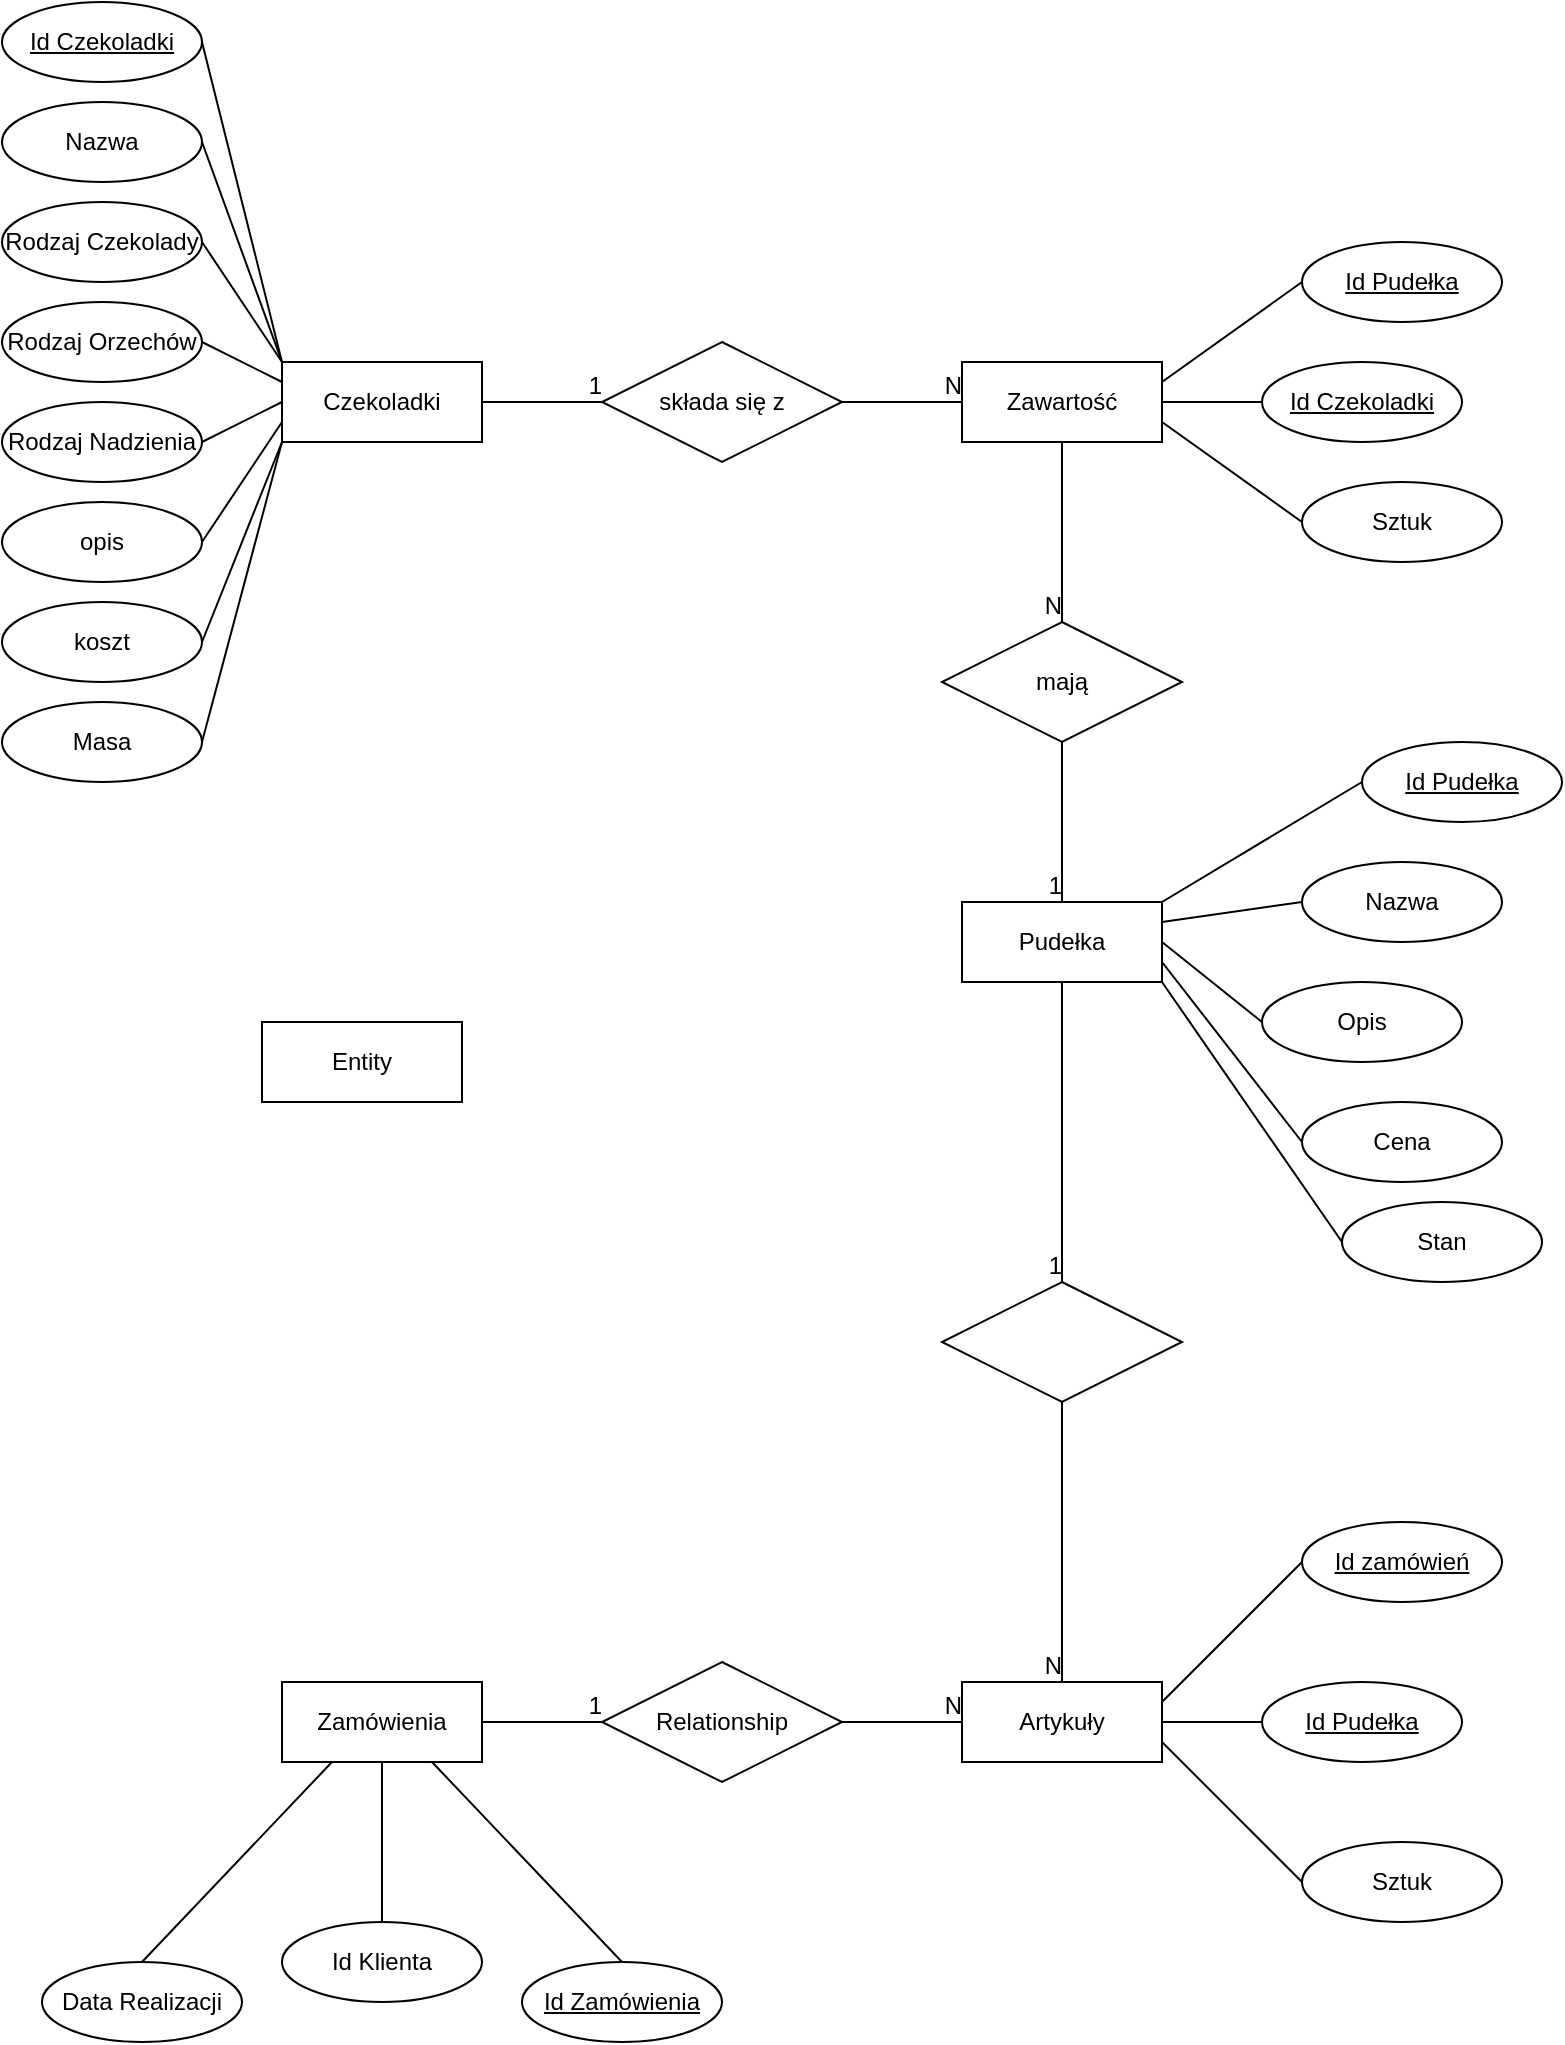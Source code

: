 <mxfile version="17.1.3" type="github">
  <diagram id="jeSzi_7MiTkpFdLR8jUt" name="Page-1">
    <mxGraphModel dx="1221" dy="672" grid="1" gridSize="10" guides="1" tooltips="1" connect="1" arrows="1" fold="1" page="1" pageScale="1" pageWidth="827" pageHeight="1169" math="0" shadow="0">
      <root>
        <mxCell id="0" />
        <mxCell id="1" parent="0" />
        <mxCell id="7sbzueY7cJxux6732NlM-1" value="Id Czekoladki" style="ellipse;whiteSpace=wrap;html=1;align=center;fontStyle=4;" parent="1" vertex="1">
          <mxGeometry x="20" y="40" width="100" height="40" as="geometry" />
        </mxCell>
        <mxCell id="7sbzueY7cJxux6732NlM-2" value="Nazwa" style="ellipse;whiteSpace=wrap;html=1;align=center;" parent="1" vertex="1">
          <mxGeometry x="20" y="90" width="100" height="40" as="geometry" />
        </mxCell>
        <mxCell id="7sbzueY7cJxux6732NlM-3" value="Rodzaj Czekolady" style="ellipse;whiteSpace=wrap;html=1;align=center;" parent="1" vertex="1">
          <mxGeometry x="20" y="140" width="100" height="40" as="geometry" />
        </mxCell>
        <mxCell id="7sbzueY7cJxux6732NlM-4" value="Rodzaj Orzechów" style="ellipse;whiteSpace=wrap;html=1;align=center;" parent="1" vertex="1">
          <mxGeometry x="20" y="190" width="100" height="40" as="geometry" />
        </mxCell>
        <mxCell id="7sbzueY7cJxux6732NlM-7" value="Rodzaj Nadzienia" style="ellipse;whiteSpace=wrap;html=1;align=center;" parent="1" vertex="1">
          <mxGeometry x="20" y="240" width="100" height="40" as="geometry" />
        </mxCell>
        <mxCell id="7sbzueY7cJxux6732NlM-8" value="opis" style="ellipse;whiteSpace=wrap;html=1;align=center;" parent="1" vertex="1">
          <mxGeometry x="20" y="290" width="100" height="40" as="geometry" />
        </mxCell>
        <mxCell id="7sbzueY7cJxux6732NlM-9" value="koszt" style="ellipse;whiteSpace=wrap;html=1;align=center;" parent="1" vertex="1">
          <mxGeometry x="20" y="340" width="100" height="40" as="geometry" />
        </mxCell>
        <mxCell id="7sbzueY7cJxux6732NlM-10" value="Masa" style="ellipse;whiteSpace=wrap;html=1;align=center;" parent="1" vertex="1">
          <mxGeometry x="20" y="390" width="100" height="40" as="geometry" />
        </mxCell>
        <mxCell id="7sbzueY7cJxux6732NlM-11" value="Czekoladki" style="whiteSpace=wrap;html=1;align=center;" parent="1" vertex="1">
          <mxGeometry x="160" y="220" width="100" height="40" as="geometry" />
        </mxCell>
        <mxCell id="7sbzueY7cJxux6732NlM-17" value="składa się z" style="shape=rhombus;perimeter=rhombusPerimeter;whiteSpace=wrap;html=1;align=center;" parent="1" vertex="1">
          <mxGeometry x="320" y="210" width="120" height="60" as="geometry" />
        </mxCell>
        <mxCell id="7sbzueY7cJxux6732NlM-18" value="Zawartość" style="whiteSpace=wrap;html=1;align=center;" parent="1" vertex="1">
          <mxGeometry x="500" y="220" width="100" height="40" as="geometry" />
        </mxCell>
        <mxCell id="7sbzueY7cJxux6732NlM-19" value="Id Pudełka" style="ellipse;whiteSpace=wrap;html=1;align=center;fontStyle=4;" parent="1" vertex="1">
          <mxGeometry x="670" y="160" width="100" height="40" as="geometry" />
        </mxCell>
        <mxCell id="7sbzueY7cJxux6732NlM-20" value="Id Czekoladki" style="ellipse;whiteSpace=wrap;html=1;align=center;fontStyle=4;" parent="1" vertex="1">
          <mxGeometry x="650" y="220" width="100" height="40" as="geometry" />
        </mxCell>
        <mxCell id="7sbzueY7cJxux6732NlM-21" value="" style="endArrow=none;html=1;rounded=0;exitX=1;exitY=0.5;exitDx=0;exitDy=0;entryX=0;entryY=0.5;entryDx=0;entryDy=0;" parent="1" source="7sbzueY7cJxux6732NlM-11" target="7sbzueY7cJxux6732NlM-17" edge="1">
          <mxGeometry relative="1" as="geometry">
            <mxPoint x="254" y="280" as="sourcePoint" />
            <mxPoint x="414" y="280" as="targetPoint" />
          </mxGeometry>
        </mxCell>
        <mxCell id="7sbzueY7cJxux6732NlM-22" value="1" style="resizable=0;html=1;align=right;verticalAlign=bottom;" parent="7sbzueY7cJxux6732NlM-21" connectable="0" vertex="1">
          <mxGeometry x="1" relative="1" as="geometry" />
        </mxCell>
        <mxCell id="7sbzueY7cJxux6732NlM-23" value="" style="endArrow=none;html=1;rounded=0;exitX=1;exitY=0.5;exitDx=0;exitDy=0;entryX=0;entryY=0;entryDx=0;entryDy=0;" parent="1" source="7sbzueY7cJxux6732NlM-1" target="7sbzueY7cJxux6732NlM-11" edge="1">
          <mxGeometry relative="1" as="geometry">
            <mxPoint x="130" y="189" as="sourcePoint" />
            <mxPoint x="270" y="189" as="targetPoint" />
          </mxGeometry>
        </mxCell>
        <mxCell id="7sbzueY7cJxux6732NlM-24" value="" style="endArrow=none;html=1;rounded=0;exitX=1;exitY=0.5;exitDx=0;exitDy=0;entryX=0;entryY=0;entryDx=0;entryDy=0;" parent="1" source="7sbzueY7cJxux6732NlM-2" target="7sbzueY7cJxux6732NlM-11" edge="1">
          <mxGeometry relative="1" as="geometry">
            <mxPoint x="130" y="200" as="sourcePoint" />
            <mxPoint x="290" y="200" as="targetPoint" />
          </mxGeometry>
        </mxCell>
        <mxCell id="7sbzueY7cJxux6732NlM-25" value="" style="endArrow=none;html=1;rounded=0;exitX=1;exitY=0.5;exitDx=0;exitDy=0;entryX=0;entryY=0;entryDx=0;entryDy=0;" parent="1" source="7sbzueY7cJxux6732NlM-3" target="7sbzueY7cJxux6732NlM-11" edge="1">
          <mxGeometry relative="1" as="geometry">
            <mxPoint x="120" y="290" as="sourcePoint" />
            <mxPoint x="280" y="290" as="targetPoint" />
          </mxGeometry>
        </mxCell>
        <mxCell id="7sbzueY7cJxux6732NlM-26" value="" style="endArrow=none;html=1;rounded=0;exitX=1;exitY=0.5;exitDx=0;exitDy=0;entryX=0;entryY=0.25;entryDx=0;entryDy=0;" parent="1" source="7sbzueY7cJxux6732NlM-4" target="7sbzueY7cJxux6732NlM-11" edge="1">
          <mxGeometry relative="1" as="geometry">
            <mxPoint x="150" y="309" as="sourcePoint" />
            <mxPoint x="310" y="309" as="targetPoint" />
          </mxGeometry>
        </mxCell>
        <mxCell id="7sbzueY7cJxux6732NlM-27" value="" style="endArrow=none;html=1;rounded=0;exitX=1;exitY=0.5;exitDx=0;exitDy=0;entryX=0;entryY=0.5;entryDx=0;entryDy=0;" parent="1" source="7sbzueY7cJxux6732NlM-7" target="7sbzueY7cJxux6732NlM-11" edge="1">
          <mxGeometry relative="1" as="geometry">
            <mxPoint x="190" y="320" as="sourcePoint" />
            <mxPoint x="350" y="320" as="targetPoint" />
          </mxGeometry>
        </mxCell>
        <mxCell id="7sbzueY7cJxux6732NlM-28" value="" style="endArrow=none;html=1;rounded=0;exitX=1;exitY=0.5;exitDx=0;exitDy=0;entryX=0;entryY=0.75;entryDx=0;entryDy=0;" parent="1" source="7sbzueY7cJxux6732NlM-8" target="7sbzueY7cJxux6732NlM-11" edge="1">
          <mxGeometry relative="1" as="geometry">
            <mxPoint x="140" y="320" as="sourcePoint" />
            <mxPoint x="300" y="320" as="targetPoint" />
          </mxGeometry>
        </mxCell>
        <mxCell id="7sbzueY7cJxux6732NlM-29" value="" style="endArrow=none;html=1;rounded=0;exitX=1;exitY=0.5;exitDx=0;exitDy=0;entryX=0;entryY=1;entryDx=0;entryDy=0;" parent="1" source="7sbzueY7cJxux6732NlM-9" target="7sbzueY7cJxux6732NlM-11" edge="1">
          <mxGeometry relative="1" as="geometry">
            <mxPoint x="180" y="350" as="sourcePoint" />
            <mxPoint x="340" y="350" as="targetPoint" />
          </mxGeometry>
        </mxCell>
        <mxCell id="7sbzueY7cJxux6732NlM-31" value="" style="endArrow=none;html=1;rounded=0;exitX=1;exitY=0.5;exitDx=0;exitDy=0;entryX=0;entryY=1;entryDx=0;entryDy=0;" parent="1" source="7sbzueY7cJxux6732NlM-10" target="7sbzueY7cJxux6732NlM-11" edge="1">
          <mxGeometry relative="1" as="geometry">
            <mxPoint x="140" y="380" as="sourcePoint" />
            <mxPoint x="300" y="380" as="targetPoint" />
          </mxGeometry>
        </mxCell>
        <mxCell id="7sbzueY7cJxux6732NlM-33" value="" style="endArrow=none;html=1;rounded=0;exitX=1;exitY=0.5;exitDx=0;exitDy=0;entryX=0;entryY=0.5;entryDx=0;entryDy=0;" parent="1" source="7sbzueY7cJxux6732NlM-17" target="7sbzueY7cJxux6732NlM-18" edge="1">
          <mxGeometry relative="1" as="geometry">
            <mxPoint x="370" y="330" as="sourcePoint" />
            <mxPoint x="530" y="330" as="targetPoint" />
          </mxGeometry>
        </mxCell>
        <mxCell id="7sbzueY7cJxux6732NlM-34" value="N" style="resizable=0;html=1;align=right;verticalAlign=bottom;" parent="7sbzueY7cJxux6732NlM-33" connectable="0" vertex="1">
          <mxGeometry x="1" relative="1" as="geometry" />
        </mxCell>
        <mxCell id="7sbzueY7cJxux6732NlM-36" value="Sztuk" style="ellipse;whiteSpace=wrap;html=1;align=center;" parent="1" vertex="1">
          <mxGeometry x="670" y="280" width="100" height="40" as="geometry" />
        </mxCell>
        <mxCell id="7sbzueY7cJxux6732NlM-37" value="" style="endArrow=none;html=1;rounded=0;exitX=1;exitY=0.75;exitDx=0;exitDy=0;entryX=0;entryY=0.5;entryDx=0;entryDy=0;" parent="1" source="7sbzueY7cJxux6732NlM-18" target="7sbzueY7cJxux6732NlM-36" edge="1">
          <mxGeometry relative="1" as="geometry">
            <mxPoint x="370" y="330" as="sourcePoint" />
            <mxPoint x="530" y="330" as="targetPoint" />
          </mxGeometry>
        </mxCell>
        <mxCell id="7sbzueY7cJxux6732NlM-38" value="" style="endArrow=none;html=1;rounded=0;exitX=1;exitY=0.5;exitDx=0;exitDy=0;entryX=0;entryY=0.5;entryDx=0;entryDy=0;" parent="1" source="7sbzueY7cJxux6732NlM-18" target="7sbzueY7cJxux6732NlM-20" edge="1">
          <mxGeometry relative="1" as="geometry">
            <mxPoint x="370" y="330" as="sourcePoint" />
            <mxPoint x="530" y="330" as="targetPoint" />
          </mxGeometry>
        </mxCell>
        <mxCell id="7sbzueY7cJxux6732NlM-39" value="" style="endArrow=none;html=1;rounded=0;exitX=1;exitY=0.25;exitDx=0;exitDy=0;entryX=0;entryY=0.5;entryDx=0;entryDy=0;" parent="1" source="7sbzueY7cJxux6732NlM-18" target="7sbzueY7cJxux6732NlM-19" edge="1">
          <mxGeometry relative="1" as="geometry">
            <mxPoint x="370" y="330" as="sourcePoint" />
            <mxPoint x="530" y="330" as="targetPoint" />
          </mxGeometry>
        </mxCell>
        <mxCell id="sxIRRhfUKeptGHgbCiss-1" value="Pudełka" style="whiteSpace=wrap;html=1;align=center;" vertex="1" parent="1">
          <mxGeometry x="500" y="490" width="100" height="40" as="geometry" />
        </mxCell>
        <mxCell id="sxIRRhfUKeptGHgbCiss-2" value="Id Pudełka" style="ellipse;whiteSpace=wrap;html=1;align=center;fontStyle=4;" vertex="1" parent="1">
          <mxGeometry x="700" y="410" width="100" height="40" as="geometry" />
        </mxCell>
        <mxCell id="sxIRRhfUKeptGHgbCiss-3" value="Nazwa" style="ellipse;whiteSpace=wrap;html=1;align=center;" vertex="1" parent="1">
          <mxGeometry x="670" y="470" width="100" height="40" as="geometry" />
        </mxCell>
        <mxCell id="sxIRRhfUKeptGHgbCiss-4" value="Opis" style="ellipse;whiteSpace=wrap;html=1;align=center;" vertex="1" parent="1">
          <mxGeometry x="650" y="530" width="100" height="40" as="geometry" />
        </mxCell>
        <mxCell id="sxIRRhfUKeptGHgbCiss-5" value="Cena" style="ellipse;whiteSpace=wrap;html=1;align=center;" vertex="1" parent="1">
          <mxGeometry x="670" y="590" width="100" height="40" as="geometry" />
        </mxCell>
        <mxCell id="sxIRRhfUKeptGHgbCiss-6" value="Stan" style="ellipse;whiteSpace=wrap;html=1;align=center;" vertex="1" parent="1">
          <mxGeometry x="690" y="640" width="100" height="40" as="geometry" />
        </mxCell>
        <mxCell id="sxIRRhfUKeptGHgbCiss-7" value="mają" style="shape=rhombus;perimeter=rhombusPerimeter;whiteSpace=wrap;html=1;align=center;" vertex="1" parent="1">
          <mxGeometry x="490" y="350" width="120" height="60" as="geometry" />
        </mxCell>
        <mxCell id="sxIRRhfUKeptGHgbCiss-8" value="" style="endArrow=none;html=1;rounded=0;entryX=0;entryY=0.5;entryDx=0;entryDy=0;exitX=1;exitY=0;exitDx=0;exitDy=0;" edge="1" parent="1" source="sxIRRhfUKeptGHgbCiss-1" target="sxIRRhfUKeptGHgbCiss-2">
          <mxGeometry relative="1" as="geometry">
            <mxPoint x="330" y="470" as="sourcePoint" />
            <mxPoint x="490" y="470" as="targetPoint" />
          </mxGeometry>
        </mxCell>
        <mxCell id="sxIRRhfUKeptGHgbCiss-9" value="" style="endArrow=none;html=1;rounded=0;entryX=0;entryY=0.5;entryDx=0;entryDy=0;exitX=1;exitY=0.25;exitDx=0;exitDy=0;" edge="1" parent="1" source="sxIRRhfUKeptGHgbCiss-1" target="sxIRRhfUKeptGHgbCiss-3">
          <mxGeometry relative="1" as="geometry">
            <mxPoint x="330" y="470" as="sourcePoint" />
            <mxPoint x="490" y="470" as="targetPoint" />
          </mxGeometry>
        </mxCell>
        <mxCell id="sxIRRhfUKeptGHgbCiss-10" value="" style="endArrow=none;html=1;rounded=0;entryX=0;entryY=0.5;entryDx=0;entryDy=0;exitX=1;exitY=0.5;exitDx=0;exitDy=0;" edge="1" parent="1" source="sxIRRhfUKeptGHgbCiss-1" target="sxIRRhfUKeptGHgbCiss-4">
          <mxGeometry relative="1" as="geometry">
            <mxPoint x="330" y="470" as="sourcePoint" />
            <mxPoint x="490" y="470" as="targetPoint" />
          </mxGeometry>
        </mxCell>
        <mxCell id="sxIRRhfUKeptGHgbCiss-11" value="" style="endArrow=none;html=1;rounded=0;entryX=0;entryY=0.5;entryDx=0;entryDy=0;exitX=1;exitY=0.75;exitDx=0;exitDy=0;" edge="1" parent="1" source="sxIRRhfUKeptGHgbCiss-1" target="sxIRRhfUKeptGHgbCiss-5">
          <mxGeometry relative="1" as="geometry">
            <mxPoint x="330" y="470" as="sourcePoint" />
            <mxPoint x="490" y="470" as="targetPoint" />
          </mxGeometry>
        </mxCell>
        <mxCell id="sxIRRhfUKeptGHgbCiss-12" value="" style="endArrow=none;html=1;rounded=0;entryX=0;entryY=0.5;entryDx=0;entryDy=0;exitX=1;exitY=1;exitDx=0;exitDy=0;" edge="1" parent="1" source="sxIRRhfUKeptGHgbCiss-1" target="sxIRRhfUKeptGHgbCiss-6">
          <mxGeometry relative="1" as="geometry">
            <mxPoint x="330" y="470" as="sourcePoint" />
            <mxPoint x="490" y="470" as="targetPoint" />
          </mxGeometry>
        </mxCell>
        <mxCell id="sxIRRhfUKeptGHgbCiss-13" value="" style="endArrow=none;html=1;rounded=0;entryX=0.5;entryY=0;entryDx=0;entryDy=0;exitX=0.5;exitY=1;exitDx=0;exitDy=0;" edge="1" parent="1" source="7sbzueY7cJxux6732NlM-18" target="sxIRRhfUKeptGHgbCiss-7">
          <mxGeometry relative="1" as="geometry">
            <mxPoint x="330" y="470" as="sourcePoint" />
            <mxPoint x="490" y="470" as="targetPoint" />
          </mxGeometry>
        </mxCell>
        <mxCell id="sxIRRhfUKeptGHgbCiss-14" value="N" style="resizable=0;html=1;align=right;verticalAlign=bottom;" connectable="0" vertex="1" parent="sxIRRhfUKeptGHgbCiss-13">
          <mxGeometry x="1" relative="1" as="geometry" />
        </mxCell>
        <mxCell id="sxIRRhfUKeptGHgbCiss-15" value="" style="endArrow=none;html=1;rounded=0;entryX=0.5;entryY=0;entryDx=0;entryDy=0;exitX=0.5;exitY=1;exitDx=0;exitDy=0;" edge="1" parent="1" source="sxIRRhfUKeptGHgbCiss-7" target="sxIRRhfUKeptGHgbCiss-1">
          <mxGeometry relative="1" as="geometry">
            <mxPoint x="330" y="470" as="sourcePoint" />
            <mxPoint x="490" y="470" as="targetPoint" />
          </mxGeometry>
        </mxCell>
        <mxCell id="sxIRRhfUKeptGHgbCiss-16" value="1" style="resizable=0;html=1;align=right;verticalAlign=bottom;" connectable="0" vertex="1" parent="sxIRRhfUKeptGHgbCiss-15">
          <mxGeometry x="1" relative="1" as="geometry" />
        </mxCell>
        <mxCell id="sxIRRhfUKeptGHgbCiss-18" value="Artykuły" style="whiteSpace=wrap;html=1;align=center;" vertex="1" parent="1">
          <mxGeometry x="500" y="880" width="100" height="40" as="geometry" />
        </mxCell>
        <mxCell id="sxIRRhfUKeptGHgbCiss-19" value="Id zamówień" style="ellipse;whiteSpace=wrap;html=1;align=center;fontStyle=4;" vertex="1" parent="1">
          <mxGeometry x="670" y="800" width="100" height="40" as="geometry" />
        </mxCell>
        <mxCell id="sxIRRhfUKeptGHgbCiss-20" value="Id Pudełka" style="ellipse;whiteSpace=wrap;html=1;align=center;fontStyle=4;" vertex="1" parent="1">
          <mxGeometry x="650" y="880" width="100" height="40" as="geometry" />
        </mxCell>
        <mxCell id="sxIRRhfUKeptGHgbCiss-22" value="Sztuk" style="ellipse;whiteSpace=wrap;html=1;align=center;" vertex="1" parent="1">
          <mxGeometry x="670" y="960" width="100" height="40" as="geometry" />
        </mxCell>
        <mxCell id="sxIRRhfUKeptGHgbCiss-23" value="" style="endArrow=none;html=1;rounded=0;exitX=1;exitY=0.25;exitDx=0;exitDy=0;entryX=0;entryY=0.5;entryDx=0;entryDy=0;" edge="1" parent="1" source="sxIRRhfUKeptGHgbCiss-18" target="sxIRRhfUKeptGHgbCiss-19">
          <mxGeometry relative="1" as="geometry">
            <mxPoint x="330" y="760" as="sourcePoint" />
            <mxPoint x="490" y="760" as="targetPoint" />
          </mxGeometry>
        </mxCell>
        <mxCell id="sxIRRhfUKeptGHgbCiss-24" value="" style="endArrow=none;html=1;rounded=0;entryX=0;entryY=0.5;entryDx=0;entryDy=0;exitX=1;exitY=0.5;exitDx=0;exitDy=0;" edge="1" parent="1" source="sxIRRhfUKeptGHgbCiss-18" target="sxIRRhfUKeptGHgbCiss-20">
          <mxGeometry relative="1" as="geometry">
            <mxPoint x="330" y="760" as="sourcePoint" />
            <mxPoint x="490" y="760" as="targetPoint" />
          </mxGeometry>
        </mxCell>
        <mxCell id="sxIRRhfUKeptGHgbCiss-25" value="" style="endArrow=none;html=1;rounded=0;entryX=0;entryY=0.5;entryDx=0;entryDy=0;exitX=1;exitY=0.75;exitDx=0;exitDy=0;" edge="1" parent="1" source="sxIRRhfUKeptGHgbCiss-18" target="sxIRRhfUKeptGHgbCiss-22">
          <mxGeometry relative="1" as="geometry">
            <mxPoint x="330" y="760" as="sourcePoint" />
            <mxPoint x="490" y="760" as="targetPoint" />
          </mxGeometry>
        </mxCell>
        <mxCell id="sxIRRhfUKeptGHgbCiss-26" value="" style="shape=rhombus;perimeter=rhombusPerimeter;whiteSpace=wrap;html=1;align=center;" vertex="1" parent="1">
          <mxGeometry x="490" y="680" width="120" height="60" as="geometry" />
        </mxCell>
        <mxCell id="sxIRRhfUKeptGHgbCiss-27" value="" style="endArrow=none;html=1;rounded=0;exitX=0.5;exitY=1;exitDx=0;exitDy=0;entryX=0.5;entryY=0;entryDx=0;entryDy=0;" edge="1" parent="1" source="sxIRRhfUKeptGHgbCiss-1" target="sxIRRhfUKeptGHgbCiss-26">
          <mxGeometry relative="1" as="geometry">
            <mxPoint x="300" y="740" as="sourcePoint" />
            <mxPoint x="460" y="740" as="targetPoint" />
          </mxGeometry>
        </mxCell>
        <mxCell id="sxIRRhfUKeptGHgbCiss-28" value="1" style="resizable=0;html=1;align=right;verticalAlign=bottom;" connectable="0" vertex="1" parent="sxIRRhfUKeptGHgbCiss-27">
          <mxGeometry x="1" relative="1" as="geometry" />
        </mxCell>
        <mxCell id="sxIRRhfUKeptGHgbCiss-29" value="" style="endArrow=none;html=1;rounded=0;exitX=0.5;exitY=1;exitDx=0;exitDy=0;entryX=0.5;entryY=0;entryDx=0;entryDy=0;" edge="1" parent="1" source="sxIRRhfUKeptGHgbCiss-26" target="sxIRRhfUKeptGHgbCiss-18">
          <mxGeometry relative="1" as="geometry">
            <mxPoint x="300" y="740" as="sourcePoint" />
            <mxPoint x="460" y="740" as="targetPoint" />
          </mxGeometry>
        </mxCell>
        <mxCell id="sxIRRhfUKeptGHgbCiss-30" value="N" style="resizable=0;html=1;align=right;verticalAlign=bottom;" connectable="0" vertex="1" parent="sxIRRhfUKeptGHgbCiss-29">
          <mxGeometry x="1" relative="1" as="geometry" />
        </mxCell>
        <mxCell id="sxIRRhfUKeptGHgbCiss-31" value="Zamówienia" style="whiteSpace=wrap;html=1;align=center;" vertex="1" parent="1">
          <mxGeometry x="160" y="880" width="100" height="40" as="geometry" />
        </mxCell>
        <mxCell id="sxIRRhfUKeptGHgbCiss-32" value="Id Zamówienia" style="ellipse;whiteSpace=wrap;html=1;align=center;fontStyle=4;" vertex="1" parent="1">
          <mxGeometry x="280" y="1020" width="100" height="40" as="geometry" />
        </mxCell>
        <mxCell id="sxIRRhfUKeptGHgbCiss-34" value="Id Klienta" style="ellipse;whiteSpace=wrap;html=1;align=center;" vertex="1" parent="1">
          <mxGeometry x="160" y="1000" width="100" height="40" as="geometry" />
        </mxCell>
        <mxCell id="sxIRRhfUKeptGHgbCiss-36" value="Data Realizacji" style="ellipse;whiteSpace=wrap;html=1;align=center;" vertex="1" parent="1">
          <mxGeometry x="40" y="1020" width="100" height="40" as="geometry" />
        </mxCell>
        <mxCell id="sxIRRhfUKeptGHgbCiss-37" value="" style="endArrow=none;html=1;rounded=0;exitX=0.5;exitY=0;exitDx=0;exitDy=0;entryX=0.75;entryY=1;entryDx=0;entryDy=0;" edge="1" parent="1" source="sxIRRhfUKeptGHgbCiss-32" target="sxIRRhfUKeptGHgbCiss-31">
          <mxGeometry relative="1" as="geometry">
            <mxPoint x="300" y="1030" as="sourcePoint" />
            <mxPoint x="460" y="1030" as="targetPoint" />
          </mxGeometry>
        </mxCell>
        <mxCell id="sxIRRhfUKeptGHgbCiss-38" value="" style="endArrow=none;html=1;rounded=0;exitX=0.5;exitY=0;exitDx=0;exitDy=0;entryX=0.5;entryY=1;entryDx=0;entryDy=0;" edge="1" parent="1" source="sxIRRhfUKeptGHgbCiss-34" target="sxIRRhfUKeptGHgbCiss-31">
          <mxGeometry relative="1" as="geometry">
            <mxPoint x="300" y="1030" as="sourcePoint" />
            <mxPoint x="460" y="1030" as="targetPoint" />
          </mxGeometry>
        </mxCell>
        <mxCell id="sxIRRhfUKeptGHgbCiss-42" value="" style="endArrow=none;html=1;rounded=0;exitX=0.5;exitY=0;exitDx=0;exitDy=0;entryX=0.25;entryY=1;entryDx=0;entryDy=0;" edge="1" parent="1" source="sxIRRhfUKeptGHgbCiss-36" target="sxIRRhfUKeptGHgbCiss-31">
          <mxGeometry relative="1" as="geometry">
            <mxPoint x="300" y="1030" as="sourcePoint" />
            <mxPoint x="460" y="1030" as="targetPoint" />
          </mxGeometry>
        </mxCell>
        <mxCell id="sxIRRhfUKeptGHgbCiss-43" value="Relationship" style="shape=rhombus;perimeter=rhombusPerimeter;whiteSpace=wrap;html=1;align=center;" vertex="1" parent="1">
          <mxGeometry x="320" y="870" width="120" height="60" as="geometry" />
        </mxCell>
        <mxCell id="sxIRRhfUKeptGHgbCiss-44" value="" style="endArrow=none;html=1;rounded=0;entryX=0;entryY=0.5;entryDx=0;entryDy=0;exitX=1;exitY=0.5;exitDx=0;exitDy=0;" edge="1" parent="1" source="sxIRRhfUKeptGHgbCiss-43" target="sxIRRhfUKeptGHgbCiss-18">
          <mxGeometry relative="1" as="geometry">
            <mxPoint x="300" y="700" as="sourcePoint" />
            <mxPoint x="460" y="700" as="targetPoint" />
          </mxGeometry>
        </mxCell>
        <mxCell id="sxIRRhfUKeptGHgbCiss-45" value="N" style="resizable=0;html=1;align=right;verticalAlign=bottom;" connectable="0" vertex="1" parent="sxIRRhfUKeptGHgbCiss-44">
          <mxGeometry x="1" relative="1" as="geometry" />
        </mxCell>
        <mxCell id="sxIRRhfUKeptGHgbCiss-46" value="" style="endArrow=none;html=1;rounded=0;entryX=0;entryY=0.5;entryDx=0;entryDy=0;exitX=1;exitY=0.5;exitDx=0;exitDy=0;" edge="1" parent="1" source="sxIRRhfUKeptGHgbCiss-31" target="sxIRRhfUKeptGHgbCiss-43">
          <mxGeometry relative="1" as="geometry">
            <mxPoint x="300" y="700" as="sourcePoint" />
            <mxPoint x="460" y="700" as="targetPoint" />
          </mxGeometry>
        </mxCell>
        <mxCell id="sxIRRhfUKeptGHgbCiss-47" value="1" style="resizable=0;html=1;align=right;verticalAlign=bottom;" connectable="0" vertex="1" parent="sxIRRhfUKeptGHgbCiss-46">
          <mxGeometry x="1" relative="1" as="geometry" />
        </mxCell>
        <mxCell id="sxIRRhfUKeptGHgbCiss-48" value="Entity" style="whiteSpace=wrap;html=1;align=center;" vertex="1" parent="1">
          <mxGeometry x="150" y="550" width="100" height="40" as="geometry" />
        </mxCell>
      </root>
    </mxGraphModel>
  </diagram>
</mxfile>
